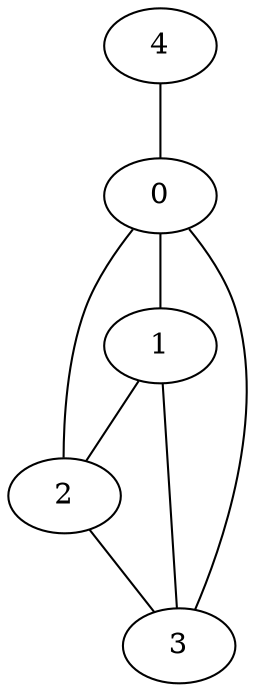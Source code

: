 graph {
	0 [label=0]
	1 [label=1]
	2 [label=2]
	3 [label=3]
	4 [label=4]
	0 -- 1
	0 -- 2
	0 -- 3
	1 -- 2
	1 -- 3
	2 -- 3
	4 -- 0
}
